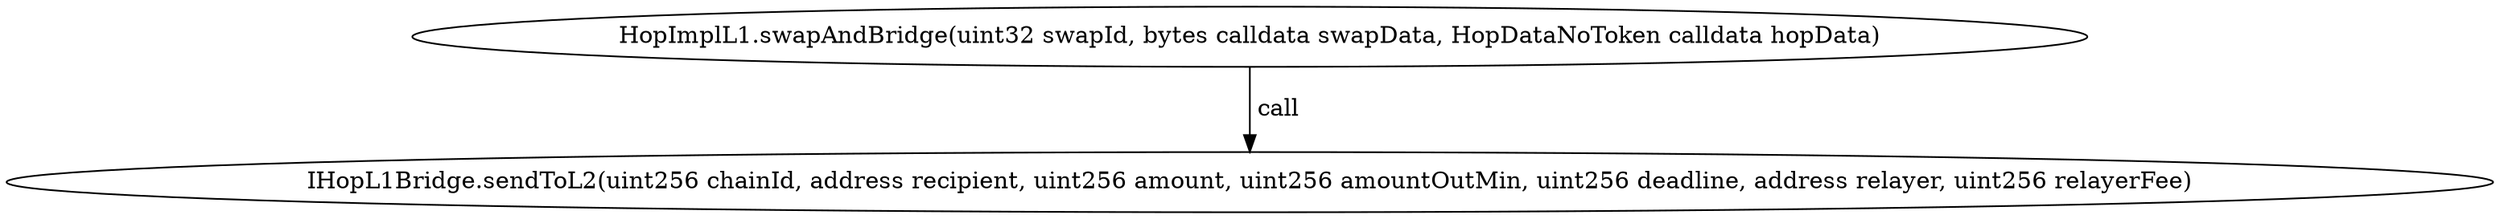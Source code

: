 digraph "" {
	graph [bb="0,0,1237.5,124.8"];
	node [label="\N"];
	"HopImplL1.swapAndBridge(uint32 swapId, bytes calldata swapData, HopDataNoToken calldata hopData)"	 [height=0.5,
		pos="618.73,106.8",
		width=11.808];
	"IHopL1Bridge.sendToL2(uint256 chainId, address recipient, uint256 amount, uint256 amountOutMin, uint256 deadline, address relayer, \
uint256 relayerFee)"	 [height=0.5,
		pos="618.73,18",
		width=17.187];
	"HopImplL1.swapAndBridge(uint32 swapId, bytes calldata swapData, HopDataNoToken calldata hopData)" -> "IHopL1Bridge.sendToL2(uint256 chainId, address recipient, uint256 amount, uint256 amountOutMin, uint256 deadline, address relayer, \
uint256 relayerFee)" [key=call,
	label=" call",
	lp="630.59,62.4",
	pos="e,618.73,36.072 618.73,88.401 618.73,76.295 618.73,60.208 618.73,46.467"];
}
